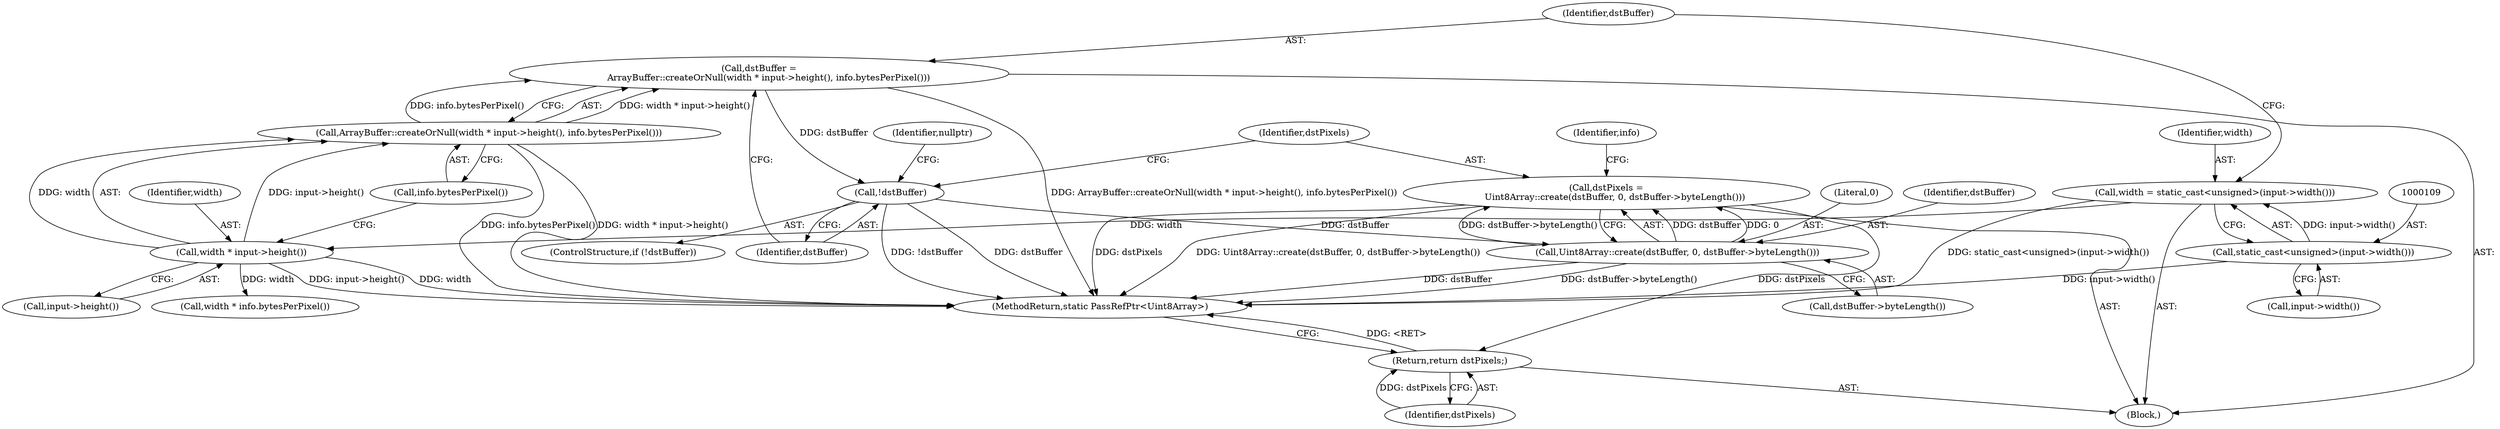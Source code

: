 digraph "0_Chrome_d59a4441697f6253e7dc3f7ae5caad6e5fd2c778_0@API" {
"1000125" [label="(Call,dstPixels =\n      Uint8Array::create(dstBuffer, 0, dstBuffer->byteLength()))"];
"1000127" [label="(Call,Uint8Array::create(dstBuffer, 0, dstBuffer->byteLength()))"];
"1000120" [label="(Call,!dstBuffer)"];
"1000112" [label="(Call,dstBuffer =\n       ArrayBuffer::createOrNull(width * input->height(), info.bytesPerPixel()))"];
"1000114" [label="(Call,ArrayBuffer::createOrNull(width * input->height(), info.bytesPerPixel()))"];
"1000115" [label="(Call,width * input->height())"];
"1000106" [label="(Call,width = static_cast<unsigned>(input->width()))"];
"1000108" [label="(Call,static_cast<unsigned>(input->width()))"];
"1000139" [label="(Return,return dstPixels;)"];
"1000126" [label="(Identifier,dstPixels)"];
"1000118" [label="(Call,info.bytesPerPixel())"];
"1000125" [label="(Call,dstPixels =\n      Uint8Array::create(dstBuffer, 0, dstBuffer->byteLength()))"];
"1000134" [label="(Call,width * info.bytesPerPixel())"];
"1000119" [label="(ControlStructure,if (!dstBuffer))"];
"1000114" [label="(Call,ArrayBuffer::createOrNull(width * input->height(), info.bytesPerPixel()))"];
"1000127" [label="(Call,Uint8Array::create(dstBuffer, 0, dstBuffer->byteLength()))"];
"1000115" [label="(Call,width * input->height())"];
"1000120" [label="(Call,!dstBuffer)"];
"1000108" [label="(Call,static_cast<unsigned>(input->width()))"];
"1000117" [label="(Call,input->height())"];
"1000132" [label="(Identifier,info)"];
"1000123" [label="(Identifier,nullptr)"];
"1000113" [label="(Identifier,dstBuffer)"];
"1000139" [label="(Return,return dstPixels;)"];
"1000130" [label="(Call,dstBuffer->byteLength())"];
"1000110" [label="(Call,input->width())"];
"1000107" [label="(Identifier,width)"];
"1000104" [label="(Block,)"];
"1000116" [label="(Identifier,width)"];
"1000106" [label="(Call,width = static_cast<unsigned>(input->width()))"];
"1000121" [label="(Identifier,dstBuffer)"];
"1000129" [label="(Literal,0)"];
"1000141" [label="(MethodReturn,static PassRefPtr<Uint8Array>)"];
"1000112" [label="(Call,dstBuffer =\n       ArrayBuffer::createOrNull(width * input->height(), info.bytesPerPixel()))"];
"1000140" [label="(Identifier,dstPixels)"];
"1000128" [label="(Identifier,dstBuffer)"];
"1000125" -> "1000104"  [label="AST: "];
"1000125" -> "1000127"  [label="CFG: "];
"1000126" -> "1000125"  [label="AST: "];
"1000127" -> "1000125"  [label="AST: "];
"1000132" -> "1000125"  [label="CFG: "];
"1000125" -> "1000141"  [label="DDG: Uint8Array::create(dstBuffer, 0, dstBuffer->byteLength())"];
"1000125" -> "1000141"  [label="DDG: dstPixels"];
"1000127" -> "1000125"  [label="DDG: dstBuffer"];
"1000127" -> "1000125"  [label="DDG: 0"];
"1000127" -> "1000125"  [label="DDG: dstBuffer->byteLength()"];
"1000125" -> "1000139"  [label="DDG: dstPixels"];
"1000127" -> "1000130"  [label="CFG: "];
"1000128" -> "1000127"  [label="AST: "];
"1000129" -> "1000127"  [label="AST: "];
"1000130" -> "1000127"  [label="AST: "];
"1000127" -> "1000141"  [label="DDG: dstBuffer"];
"1000127" -> "1000141"  [label="DDG: dstBuffer->byteLength()"];
"1000120" -> "1000127"  [label="DDG: dstBuffer"];
"1000120" -> "1000119"  [label="AST: "];
"1000120" -> "1000121"  [label="CFG: "];
"1000121" -> "1000120"  [label="AST: "];
"1000123" -> "1000120"  [label="CFG: "];
"1000126" -> "1000120"  [label="CFG: "];
"1000120" -> "1000141"  [label="DDG: dstBuffer"];
"1000120" -> "1000141"  [label="DDG: !dstBuffer"];
"1000112" -> "1000120"  [label="DDG: dstBuffer"];
"1000112" -> "1000104"  [label="AST: "];
"1000112" -> "1000114"  [label="CFG: "];
"1000113" -> "1000112"  [label="AST: "];
"1000114" -> "1000112"  [label="AST: "];
"1000121" -> "1000112"  [label="CFG: "];
"1000112" -> "1000141"  [label="DDG: ArrayBuffer::createOrNull(width * input->height(), info.bytesPerPixel())"];
"1000114" -> "1000112"  [label="DDG: width * input->height()"];
"1000114" -> "1000112"  [label="DDG: info.bytesPerPixel()"];
"1000114" -> "1000118"  [label="CFG: "];
"1000115" -> "1000114"  [label="AST: "];
"1000118" -> "1000114"  [label="AST: "];
"1000114" -> "1000141"  [label="DDG: info.bytesPerPixel()"];
"1000114" -> "1000141"  [label="DDG: width * input->height()"];
"1000115" -> "1000114"  [label="DDG: width"];
"1000115" -> "1000114"  [label="DDG: input->height()"];
"1000115" -> "1000117"  [label="CFG: "];
"1000116" -> "1000115"  [label="AST: "];
"1000117" -> "1000115"  [label="AST: "];
"1000118" -> "1000115"  [label="CFG: "];
"1000115" -> "1000141"  [label="DDG: input->height()"];
"1000115" -> "1000141"  [label="DDG: width"];
"1000106" -> "1000115"  [label="DDG: width"];
"1000115" -> "1000134"  [label="DDG: width"];
"1000106" -> "1000104"  [label="AST: "];
"1000106" -> "1000108"  [label="CFG: "];
"1000107" -> "1000106"  [label="AST: "];
"1000108" -> "1000106"  [label="AST: "];
"1000113" -> "1000106"  [label="CFG: "];
"1000106" -> "1000141"  [label="DDG: static_cast<unsigned>(input->width())"];
"1000108" -> "1000106"  [label="DDG: input->width()"];
"1000108" -> "1000110"  [label="CFG: "];
"1000109" -> "1000108"  [label="AST: "];
"1000110" -> "1000108"  [label="AST: "];
"1000108" -> "1000141"  [label="DDG: input->width()"];
"1000139" -> "1000104"  [label="AST: "];
"1000139" -> "1000140"  [label="CFG: "];
"1000140" -> "1000139"  [label="AST: "];
"1000141" -> "1000139"  [label="CFG: "];
"1000139" -> "1000141"  [label="DDG: <RET>"];
"1000140" -> "1000139"  [label="DDG: dstPixels"];
}
